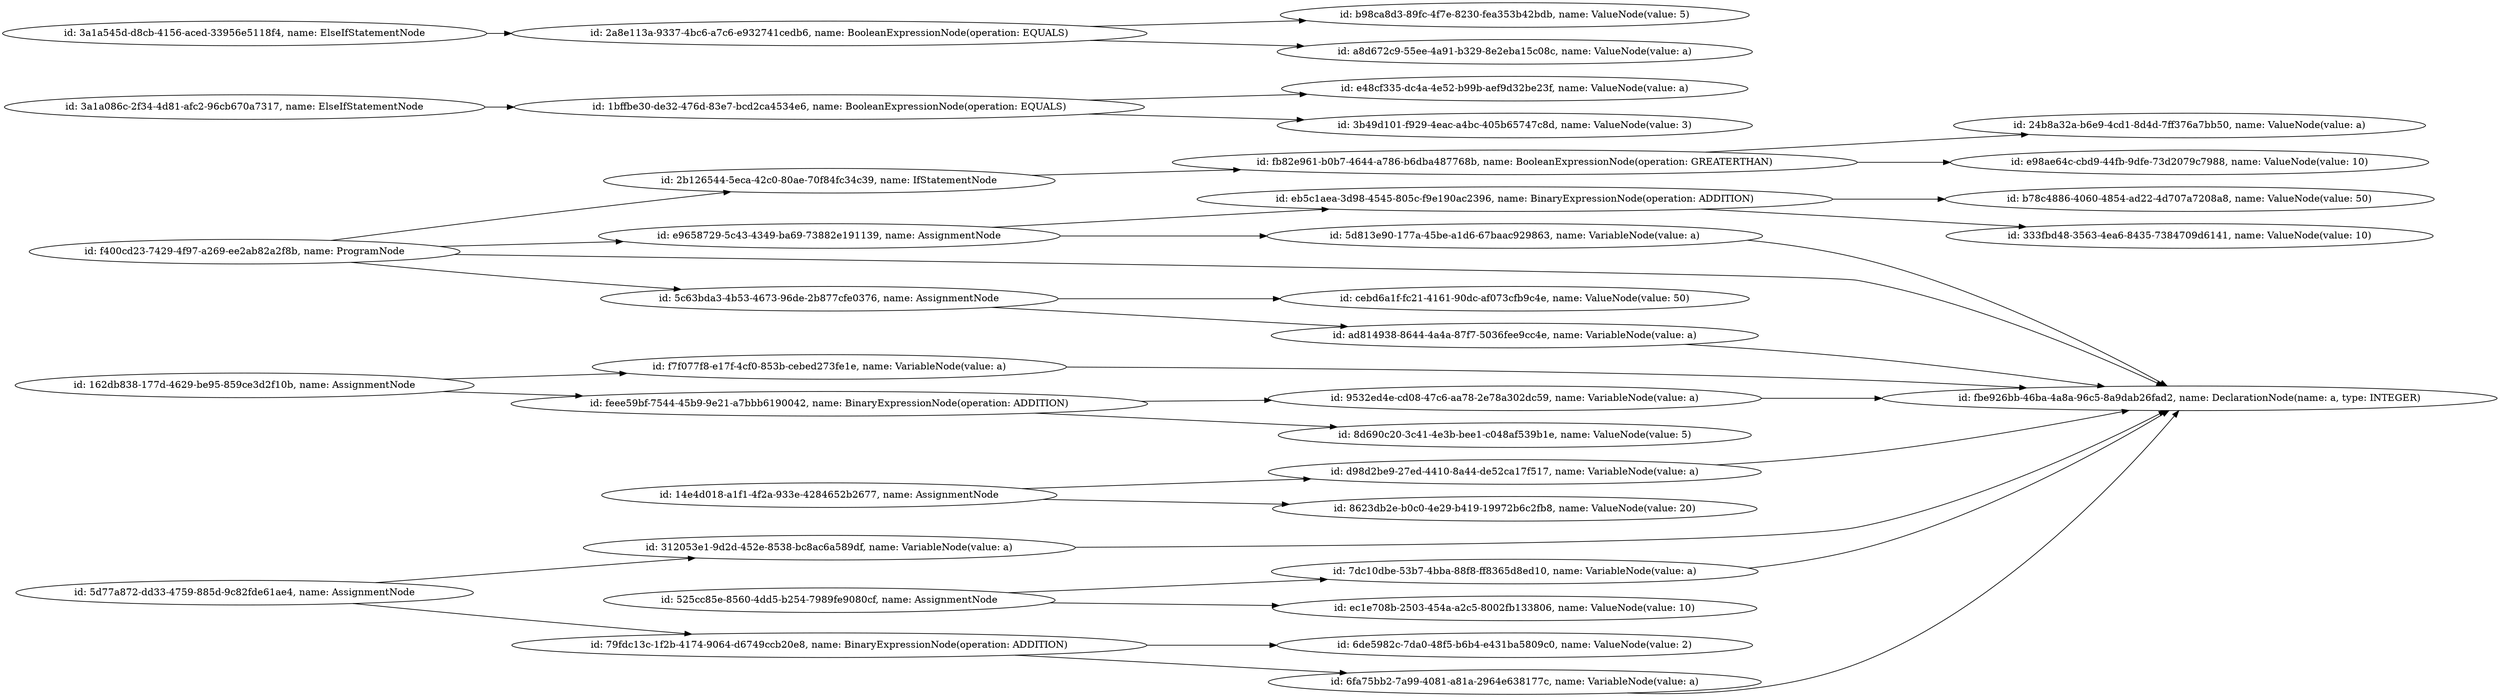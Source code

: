 digraph g {
	rankdir=LR
		"id: 2b126544-5eca-42c0-80ae-70f84fc34c39, name: IfStatementNode" -> "id: fb82e961-b0b7-4644-a786-b6dba487768b, name: BooleanExpressionNode(operation: GREATERTHAN)"
		"id: fb82e961-b0b7-4644-a786-b6dba487768b, name: BooleanExpressionNode(operation: GREATERTHAN)" -> "id: e98ae64c-cbd9-44fb-9dfe-73d2079c7988, name: ValueNode(value: 10)"
		"id: fb82e961-b0b7-4644-a786-b6dba487768b, name: BooleanExpressionNode(operation: GREATERTHAN)" -> "id: 24b8a32a-b6e9-4cd1-8d4d-7ff376a7bb50, name: ValueNode(value: a)"
		"id: f7f077f8-e17f-4cf0-853b-cebed273fe1e, name: VariableNode(value: a)" -> "id: fbe926bb-46ba-4a8a-96c5-8a9dab26fad2, name: DeclarationNode(name: a, type: INTEGER)"
		"id: 14e4d018-a1f1-4f2a-933e-4284652b2677, name: AssignmentNode" -> "id: d98d2be9-27ed-4410-8a44-de52ca17f517, name: VariableNode(value: a)"
		"id: 14e4d018-a1f1-4f2a-933e-4284652b2677, name: AssignmentNode" -> "id: 8623db2e-b0c0-4e29-b419-19972b6c2fb8, name: ValueNode(value: 20)"
		"id: eb5c1aea-3d98-4545-805c-f9e190ac2396, name: BinaryExpressionNode(operation: ADDITION)" -> "id: 333fbd48-3563-4ea6-8435-7384709d6141, name: ValueNode(value: 10)"
		"id: eb5c1aea-3d98-4545-805c-f9e190ac2396, name: BinaryExpressionNode(operation: ADDITION)" -> "id: b78c4886-4060-4854-ad22-4d707a7208a8, name: ValueNode(value: 50)"
		"id: 5d813e90-177a-45be-a1d6-67baac929863, name: VariableNode(value: a)" -> "id: fbe926bb-46ba-4a8a-96c5-8a9dab26fad2, name: DeclarationNode(name: a, type: INTEGER)"
		"id: 1bffbe30-de32-476d-83e7-bcd2ca4534e6, name: BooleanExpressionNode(operation: EQUALS)" -> "id: e48cf335-dc4a-4e52-b99b-aef9d32be23f, name: ValueNode(value: a)"
		"id: 1bffbe30-de32-476d-83e7-bcd2ca4534e6, name: BooleanExpressionNode(operation: EQUALS)" -> "id: 3b49d101-f929-4eac-a4bc-405b65747c8d, name: ValueNode(value: 3)"
		"id: e9658729-5c43-4349-ba69-73882e191139, name: AssignmentNode" -> "id: eb5c1aea-3d98-4545-805c-f9e190ac2396, name: BinaryExpressionNode(operation: ADDITION)"
		"id: e9658729-5c43-4349-ba69-73882e191139, name: AssignmentNode" -> "id: 5d813e90-177a-45be-a1d6-67baac929863, name: VariableNode(value: a)"
		"id: 7dc10dbe-53b7-4bba-88f8-ff8365d8ed10, name: VariableNode(value: a)" -> "id: fbe926bb-46ba-4a8a-96c5-8a9dab26fad2, name: DeclarationNode(name: a, type: INTEGER)"
		"id: 5d77a872-dd33-4759-885d-9c82fde61ae4, name: AssignmentNode" -> "id: 312053e1-9d2d-452e-8538-bc8ac6a589df, name: VariableNode(value: a)"
		"id: 5d77a872-dd33-4759-885d-9c82fde61ae4, name: AssignmentNode" -> "id: 79fdc13c-1f2b-4174-9064-d6749ccb20e8, name: BinaryExpressionNode(operation: ADDITION)"
		"id: 525cc85e-8560-4dd5-b254-7989fe9080cf, name: AssignmentNode" -> "id: ec1e708b-2503-454a-a2c5-8002fb133806, name: ValueNode(value: 10)"
		"id: 525cc85e-8560-4dd5-b254-7989fe9080cf, name: AssignmentNode" -> "id: 7dc10dbe-53b7-4bba-88f8-ff8365d8ed10, name: VariableNode(value: a)"
		"id: 9532ed4e-cd08-47c6-aa78-2e78a302dc59, name: VariableNode(value: a)" -> "id: fbe926bb-46ba-4a8a-96c5-8a9dab26fad2, name: DeclarationNode(name: a, type: INTEGER)"
		"id: 5c63bda3-4b53-4673-96de-2b877cfe0376, name: AssignmentNode" -> "id: ad814938-8644-4a4a-87f7-5036fee9cc4e, name: VariableNode(value: a)"
		"id: 5c63bda3-4b53-4673-96de-2b877cfe0376, name: AssignmentNode" -> "id: cebd6a1f-fc21-4161-90dc-af073cfb9c4e, name: ValueNode(value: 50)"
		"id: 312053e1-9d2d-452e-8538-bc8ac6a589df, name: VariableNode(value: a)" -> "id: fbe926bb-46ba-4a8a-96c5-8a9dab26fad2, name: DeclarationNode(name: a, type: INTEGER)"
		"id: 79fdc13c-1f2b-4174-9064-d6749ccb20e8, name: BinaryExpressionNode(operation: ADDITION)" -> "id: 6de5982c-7da0-48f5-b6b4-e431ba5809c0, name: ValueNode(value: 2)"
		"id: 79fdc13c-1f2b-4174-9064-d6749ccb20e8, name: BinaryExpressionNode(operation: ADDITION)" -> "id: 6fa75bb2-7a99-4081-a81a-2964e638177c, name: VariableNode(value: a)"
		"id: feee59bf-7544-45b9-9e21-a7bbb6190042, name: BinaryExpressionNode(operation: ADDITION)" -> "id: 8d690c20-3c41-4e3b-bee1-c048af539b1e, name: ValueNode(value: 5)"
		"id: feee59bf-7544-45b9-9e21-a7bbb6190042, name: BinaryExpressionNode(operation: ADDITION)" -> "id: 9532ed4e-cd08-47c6-aa78-2e78a302dc59, name: VariableNode(value: a)"
		"id: 162db838-177d-4629-be95-859ce3d2f10b, name: AssignmentNode" -> "id: f7f077f8-e17f-4cf0-853b-cebed273fe1e, name: VariableNode(value: a)"
		"id: 162db838-177d-4629-be95-859ce3d2f10b, name: AssignmentNode" -> "id: feee59bf-7544-45b9-9e21-a7bbb6190042, name: BinaryExpressionNode(operation: ADDITION)"
		"id: 2a8e113a-9337-4bc6-a7c6-e932741cedb6, name: BooleanExpressionNode(operation: EQUALS)" -> "id: b98ca8d3-89fc-4f7e-8230-fea353b42bdb, name: ValueNode(value: 5)"
		"id: 2a8e113a-9337-4bc6-a7c6-e932741cedb6, name: BooleanExpressionNode(operation: EQUALS)" -> "id: a8d672c9-55ee-4a91-b329-8e2eba15c08c, name: ValueNode(value: a)"
		"id: ad814938-8644-4a4a-87f7-5036fee9cc4e, name: VariableNode(value: a)" -> "id: fbe926bb-46ba-4a8a-96c5-8a9dab26fad2, name: DeclarationNode(name: a, type: INTEGER)"
		"id: d98d2be9-27ed-4410-8a44-de52ca17f517, name: VariableNode(value: a)" -> "id: fbe926bb-46ba-4a8a-96c5-8a9dab26fad2, name: DeclarationNode(name: a, type: INTEGER)"
		"id: f400cd23-7429-4f97-a269-ee2ab82a2f8b, name: ProgramNode" -> "id: 2b126544-5eca-42c0-80ae-70f84fc34c39, name: IfStatementNode"
		"id: f400cd23-7429-4f97-a269-ee2ab82a2f8b, name: ProgramNode" -> "id: e9658729-5c43-4349-ba69-73882e191139, name: AssignmentNode"
		"id: f400cd23-7429-4f97-a269-ee2ab82a2f8b, name: ProgramNode" -> "id: 5c63bda3-4b53-4673-96de-2b877cfe0376, name: AssignmentNode"
		"id: f400cd23-7429-4f97-a269-ee2ab82a2f8b, name: ProgramNode" -> "id: fbe926bb-46ba-4a8a-96c5-8a9dab26fad2, name: DeclarationNode(name: a, type: INTEGER)"
		"id: 3a1a545d-d8cb-4156-aced-33956e5118f4, name: ElseIfStatementNode" -> "id: 2a8e113a-9337-4bc6-a7c6-e932741cedb6, name: BooleanExpressionNode(operation: EQUALS)"
		"id: 3a1a086c-2f34-4d81-afc2-96cb670a7317, name: ElseIfStatementNode" -> "id: 1bffbe30-de32-476d-83e7-bcd2ca4534e6, name: BooleanExpressionNode(operation: EQUALS)"
		"id: 6fa75bb2-7a99-4081-a81a-2964e638177c, name: VariableNode(value: a)" -> "id: fbe926bb-46ba-4a8a-96c5-8a9dab26fad2, name: DeclarationNode(name: a, type: INTEGER)"
}